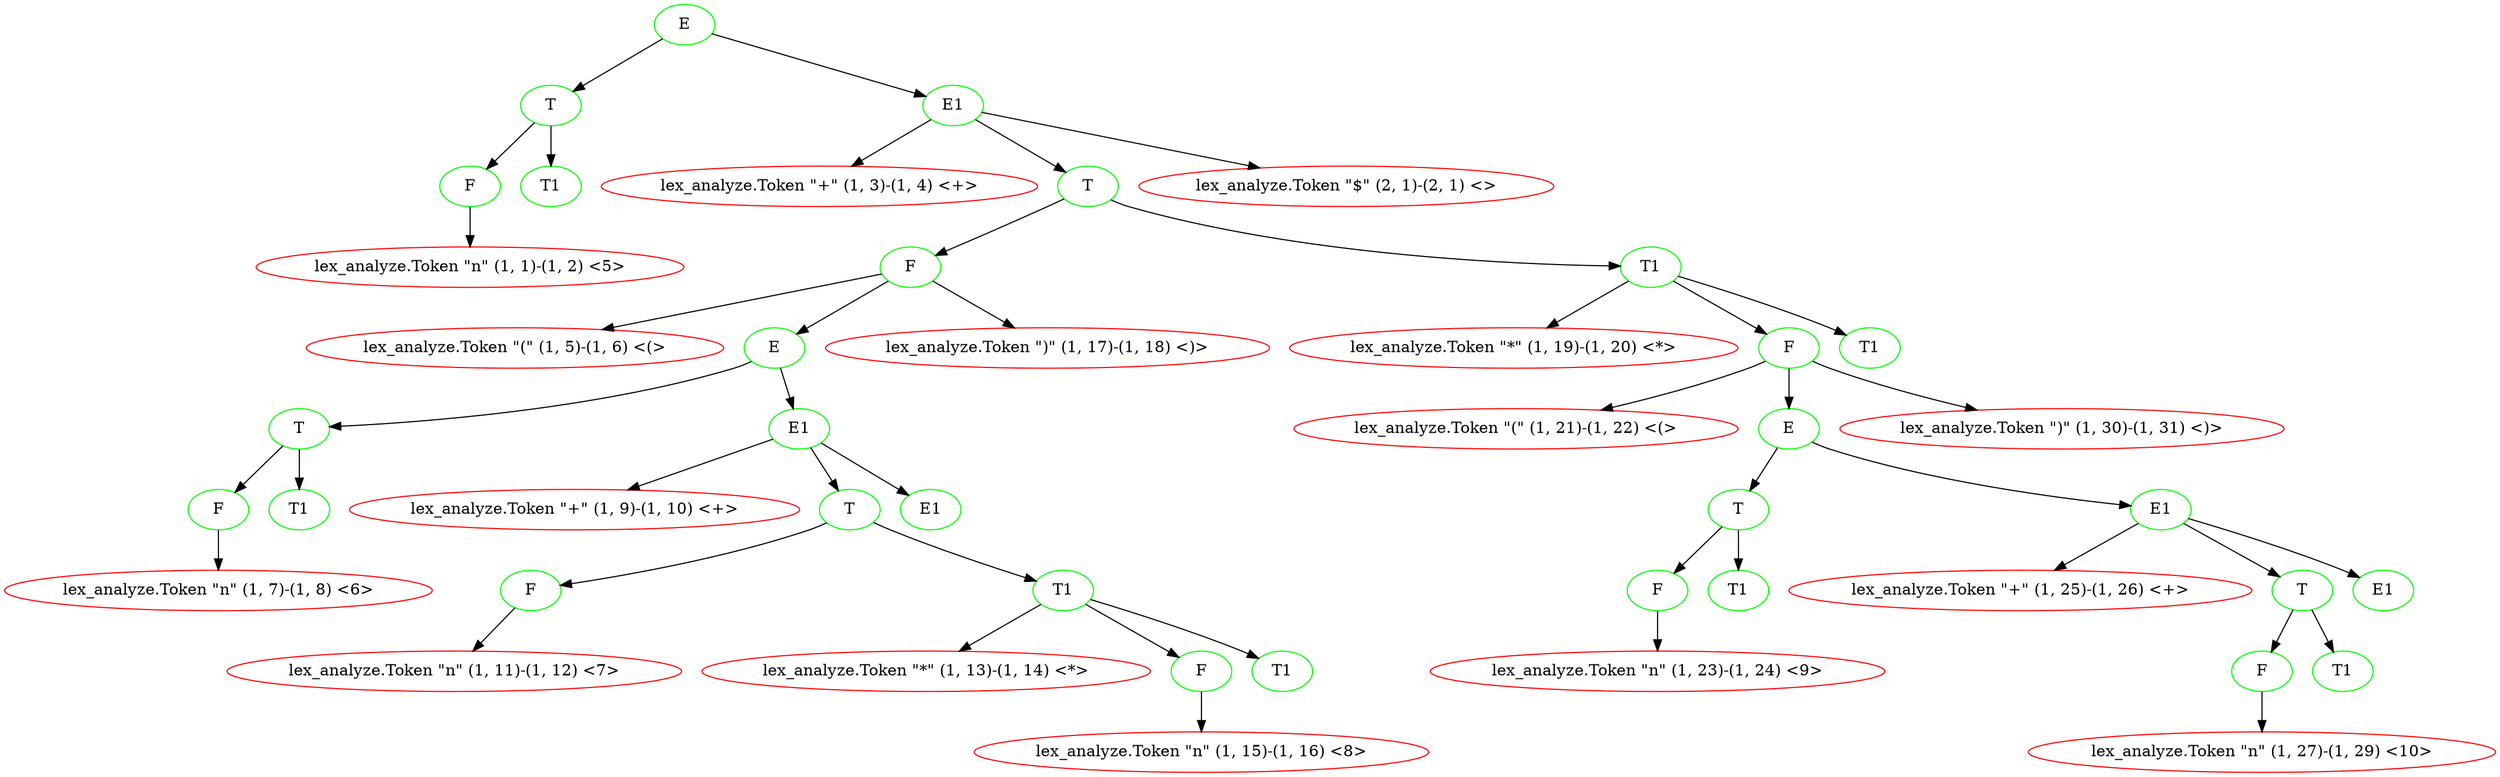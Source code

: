 digraph {
1 [label="E"][color=green]
2 [label="T"][color=green]
3 [label="F"][color=green]
4 [label="lex_analyze.Token \"n\" (1, 1)-(1, 2) <5>"][color=red]
3->4
2->3
5 [label="T1"][color=green]
2->5
1->2
6 [label="E1"][color=green]
7 [label="lex_analyze.Token \"+\" (1, 3)-(1, 4) <+>"][color=red]
6->7
8 [label="T"][color=green]
9 [label="F"][color=green]
10 [label="lex_analyze.Token \"(\" (1, 5)-(1, 6) <(>"][color=red]
9->10
11 [label="E"][color=green]
12 [label="T"][color=green]
13 [label="F"][color=green]
14 [label="lex_analyze.Token \"n\" (1, 7)-(1, 8) <6>"][color=red]
13->14
12->13
15 [label="T1"][color=green]
12->15
11->12
16 [label="E1"][color=green]
17 [label="lex_analyze.Token \"+\" (1, 9)-(1, 10) <+>"][color=red]
16->17
18 [label="T"][color=green]
19 [label="F"][color=green]
20 [label="lex_analyze.Token \"n\" (1, 11)-(1, 12) <7>"][color=red]
19->20
18->19
21 [label="T1"][color=green]
22 [label="lex_analyze.Token \"*\" (1, 13)-(1, 14) <*>"][color=red]
21->22
23 [label="F"][color=green]
24 [label="lex_analyze.Token \"n\" (1, 15)-(1, 16) <8>"][color=red]
23->24
21->23
25 [label="T1"][color=green]
21->25
18->21
16->18
26 [label="E1"][color=green]
16->26
11->16
9->11
27 [label="lex_analyze.Token \")\" (1, 17)-(1, 18) <)>"][color=red]
9->27
8->9
28 [label="T1"][color=green]
29 [label="lex_analyze.Token \"*\" (1, 19)-(1, 20) <*>"][color=red]
28->29
30 [label="F"][color=green]
31 [label="lex_analyze.Token \"(\" (1, 21)-(1, 22) <(>"][color=red]
30->31
32 [label="E"][color=green]
33 [label="T"][color=green]
34 [label="F"][color=green]
35 [label="lex_analyze.Token \"n\" (1, 23)-(1, 24) <9>"][color=red]
34->35
33->34
36 [label="T1"][color=green]
33->36
32->33
37 [label="E1"][color=green]
38 [label="lex_analyze.Token \"+\" (1, 25)-(1, 26) <+>"][color=red]
37->38
39 [label="T"][color=green]
40 [label="F"][color=green]
41 [label="lex_analyze.Token \"n\" (1, 27)-(1, 29) <10>"][color=red]
40->41
39->40
42 [label="T1"][color=green]
39->42
37->39
43 [label="E1"][color=green]
37->43
32->37
30->32
44 [label="lex_analyze.Token \")\" (1, 30)-(1, 31) <)>"][color=red]
30->44
28->30
45 [label="T1"][color=green]
28->45
8->28
6->8
48 [label="lex_analyze.Token \"$\" (2, 1)-(2, 1) <>"][color=red]
6->48
1->6
}
